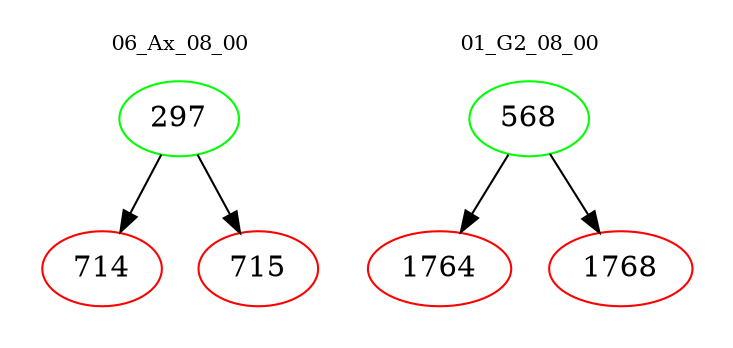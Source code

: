 digraph{
subgraph cluster_0 {
color = white
label = "06_Ax_08_00";
fontsize=10;
T0_297 [label="297", color="green"]
T0_297 -> T0_714 [color="black"]
T0_714 [label="714", color="red"]
T0_297 -> T0_715 [color="black"]
T0_715 [label="715", color="red"]
}
subgraph cluster_1 {
color = white
label = "01_G2_08_00";
fontsize=10;
T1_568 [label="568", color="green"]
T1_568 -> T1_1764 [color="black"]
T1_1764 [label="1764", color="red"]
T1_568 -> T1_1768 [color="black"]
T1_1768 [label="1768", color="red"]
}
}
